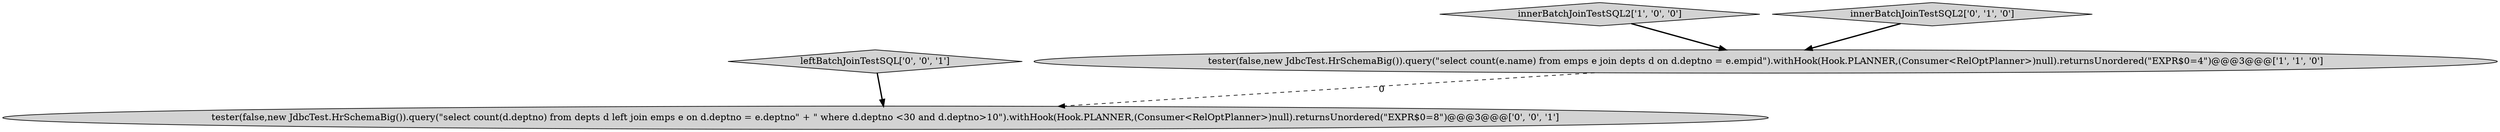 digraph {
3 [style = filled, label = "tester(false,new JdbcTest.HrSchemaBig()).query(\"select count(d.deptno) from depts d left join emps e on d.deptno = e.deptno\" + \" where d.deptno <30 and d.deptno>10\").withHook(Hook.PLANNER,(Consumer<RelOptPlanner>)null).returnsUnordered(\"EXPR$0=8\")@@@3@@@['0', '0', '1']", fillcolor = lightgray, shape = ellipse image = "AAA0AAABBB3BBB"];
1 [style = filled, label = "innerBatchJoinTestSQL2['1', '0', '0']", fillcolor = lightgray, shape = diamond image = "AAA0AAABBB1BBB"];
2 [style = filled, label = "innerBatchJoinTestSQL2['0', '1', '0']", fillcolor = lightgray, shape = diamond image = "AAA0AAABBB2BBB"];
4 [style = filled, label = "leftBatchJoinTestSQL['0', '0', '1']", fillcolor = lightgray, shape = diamond image = "AAA0AAABBB3BBB"];
0 [style = filled, label = "tester(false,new JdbcTest.HrSchemaBig()).query(\"select count(e.name) from emps e join depts d on d.deptno = e.empid\").withHook(Hook.PLANNER,(Consumer<RelOptPlanner>)null).returnsUnordered(\"EXPR$0=4\")@@@3@@@['1', '1', '0']", fillcolor = lightgray, shape = ellipse image = "AAA0AAABBB1BBB"];
2->0 [style = bold, label=""];
0->3 [style = dashed, label="0"];
1->0 [style = bold, label=""];
4->3 [style = bold, label=""];
}
